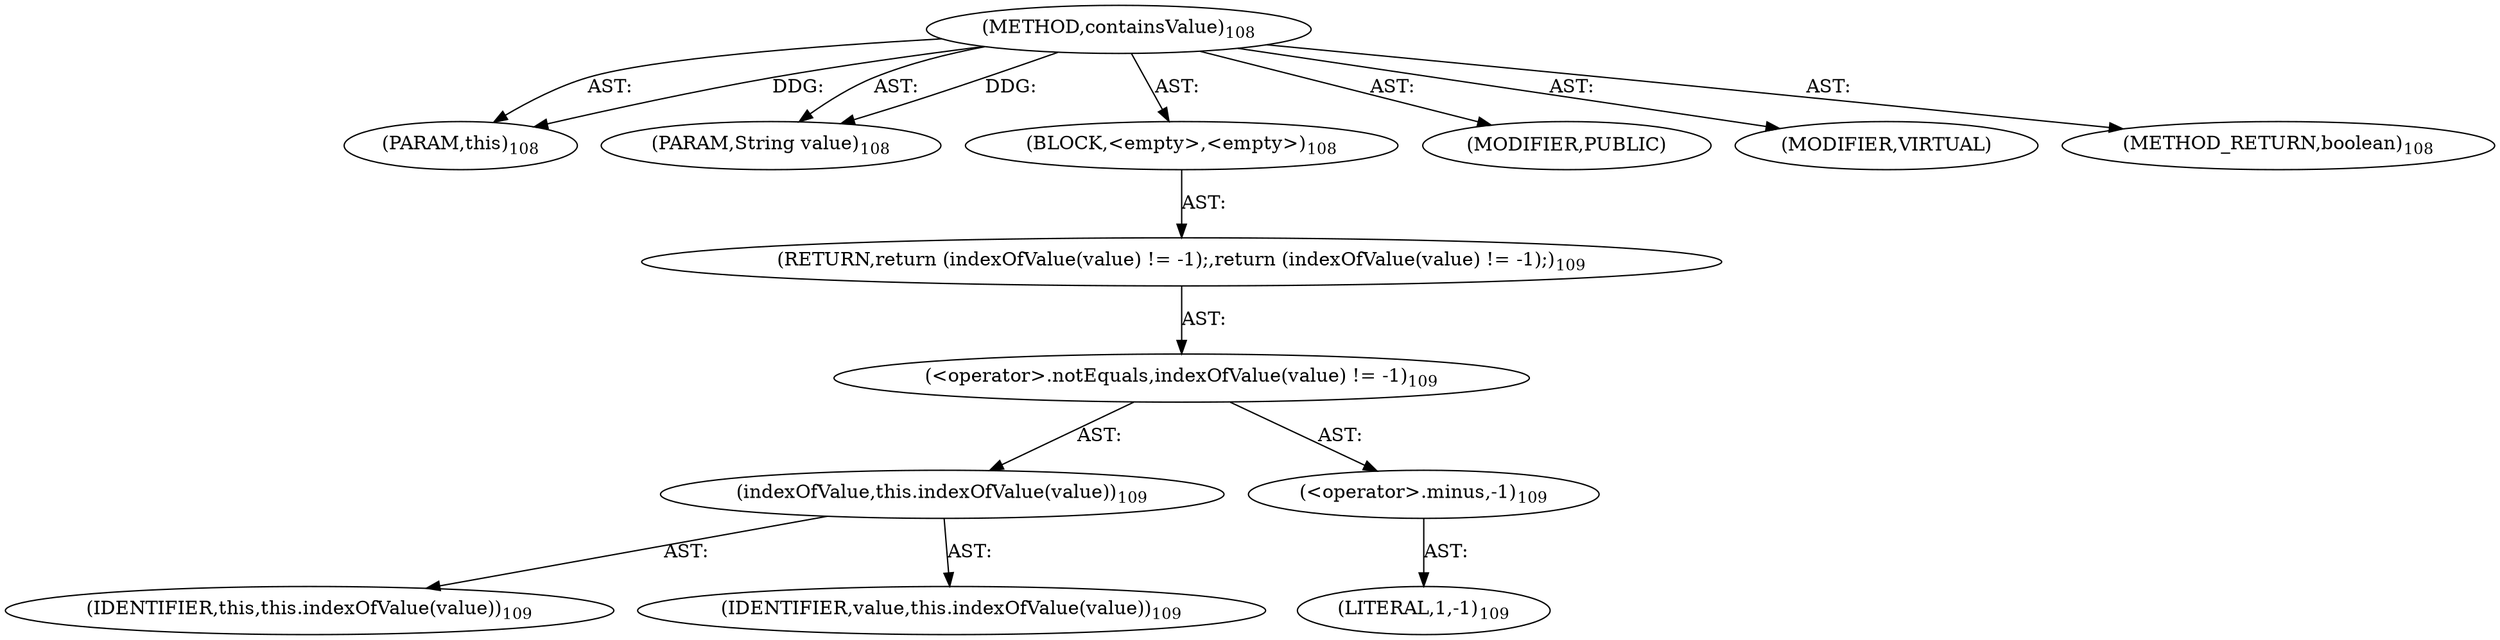 digraph "containsValue" {  
"111669149699" [label = <(METHOD,containsValue)<SUB>108</SUB>> ]
"115964116993" [label = <(PARAM,this)<SUB>108</SUB>> ]
"115964116999" [label = <(PARAM,String value)<SUB>108</SUB>> ]
"25769803781" [label = <(BLOCK,&lt;empty&gt;,&lt;empty&gt;)<SUB>108</SUB>> ]
"146028888064" [label = <(RETURN,return (indexOfValue(value) != -1);,return (indexOfValue(value) != -1);)<SUB>109</SUB>> ]
"30064771088" [label = <(&lt;operator&gt;.notEquals,indexOfValue(value) != -1)<SUB>109</SUB>> ]
"30064771089" [label = <(indexOfValue,this.indexOfValue(value))<SUB>109</SUB>> ]
"68719476739" [label = <(IDENTIFIER,this,this.indexOfValue(value))<SUB>109</SUB>> ]
"68719476752" [label = <(IDENTIFIER,value,this.indexOfValue(value))<SUB>109</SUB>> ]
"30064771090" [label = <(&lt;operator&gt;.minus,-1)<SUB>109</SUB>> ]
"90194313219" [label = <(LITERAL,1,-1)<SUB>109</SUB>> ]
"133143986185" [label = <(MODIFIER,PUBLIC)> ]
"133143986186" [label = <(MODIFIER,VIRTUAL)> ]
"128849018883" [label = <(METHOD_RETURN,boolean)<SUB>108</SUB>> ]
  "111669149699" -> "115964116993"  [ label = "AST: "] 
  "111669149699" -> "115964116999"  [ label = "AST: "] 
  "111669149699" -> "25769803781"  [ label = "AST: "] 
  "111669149699" -> "133143986185"  [ label = "AST: "] 
  "111669149699" -> "133143986186"  [ label = "AST: "] 
  "111669149699" -> "128849018883"  [ label = "AST: "] 
  "25769803781" -> "146028888064"  [ label = "AST: "] 
  "146028888064" -> "30064771088"  [ label = "AST: "] 
  "30064771088" -> "30064771089"  [ label = "AST: "] 
  "30064771088" -> "30064771090"  [ label = "AST: "] 
  "30064771089" -> "68719476739"  [ label = "AST: "] 
  "30064771089" -> "68719476752"  [ label = "AST: "] 
  "30064771090" -> "90194313219"  [ label = "AST: "] 
  "111669149699" -> "115964116993"  [ label = "DDG: "] 
  "111669149699" -> "115964116999"  [ label = "DDG: "] 
}

